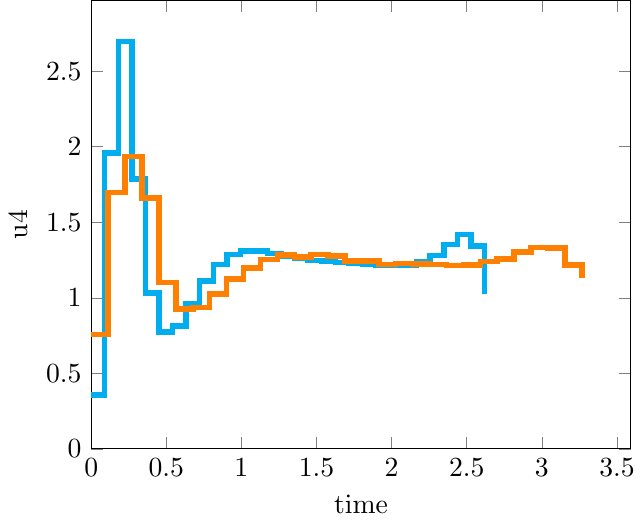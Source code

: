 \documentclass[tikz]{standalone}
\usepackage{pgfplots}
\pgfplotsset{compat=newest}
\pgfplotsset{every axis legend/.append style={%
cells={anchor=west}}
}
\usetikzlibrary{arrows}
\tikzset{>=stealth'}

\begin{document}
\begin{tikzpicture}[]
\begin{axis}[
  ylabel = {u4},
  xmin = {0},
  xlabel = {time},
  hide axis = {false},
  ymin = {0}
]

\addplot+[
  mark = {none},
  const plot, color=cyan, line width=2pt, solid
] coordinates {
  (0.0, 0.357)
  (0.09, 1.958)
  (0.181, 2.698)
  (0.271, 1.785)
  (0.361, 1.032)
  (0.451, 0.772)
  (0.542, 0.812)
  (0.632, 0.959)
  (0.722, 1.11)
  (0.813, 1.222)
  (0.903, 1.287)
  (0.993, 1.311)
  (1.083, 1.309)
  (1.174, 1.294)
  (1.264, 1.276)
  (1.354, 1.259)
  (1.444, 1.247)
  (1.535, 1.239)
  (1.625, 1.233)
  (1.715, 1.228)
  (1.806, 1.223)
  (1.896, 1.218)
  (1.986, 1.214)
  (2.076, 1.218)
  (2.167, 1.237)
  (2.257, 1.281)
  (2.347, 1.354)
  (2.438, 1.42)
  (2.528, 1.344)
  (2.618, 1.023)
};

\addplot+[
  mark = {none},
  const plot, color=orange, line width=2pt, solid
] coordinates {
  (0.0, 0.758)
  (0.113, 1.697)
  (0.225, 1.934)
  (0.338, 1.659)
  (0.451, 1.102)
  (0.563, 0.926)
  (0.676, 0.936)
  (0.788, 1.025)
  (0.901, 1.123)
  (1.014, 1.199)
  (1.126, 1.255)
  (1.239, 1.285)
  (1.352, 1.271)
  (1.464, 1.287)
  (1.577, 1.278)
  (1.689, 1.243)
  (1.802, 1.244)
  (1.915, 1.222)
  (2.027, 1.227)
  (2.14, 1.225)
  (2.253, 1.219)
  (2.365, 1.213)
  (2.478, 1.216)
  (2.591, 1.241)
  (2.703, 1.258)
  (2.816, 1.302)
  (2.928, 1.332)
  (3.041, 1.328)
  (3.154, 1.218)
  (3.266, 1.129)
};

\end{axis}
\end{tikzpicture}

\end{document}
